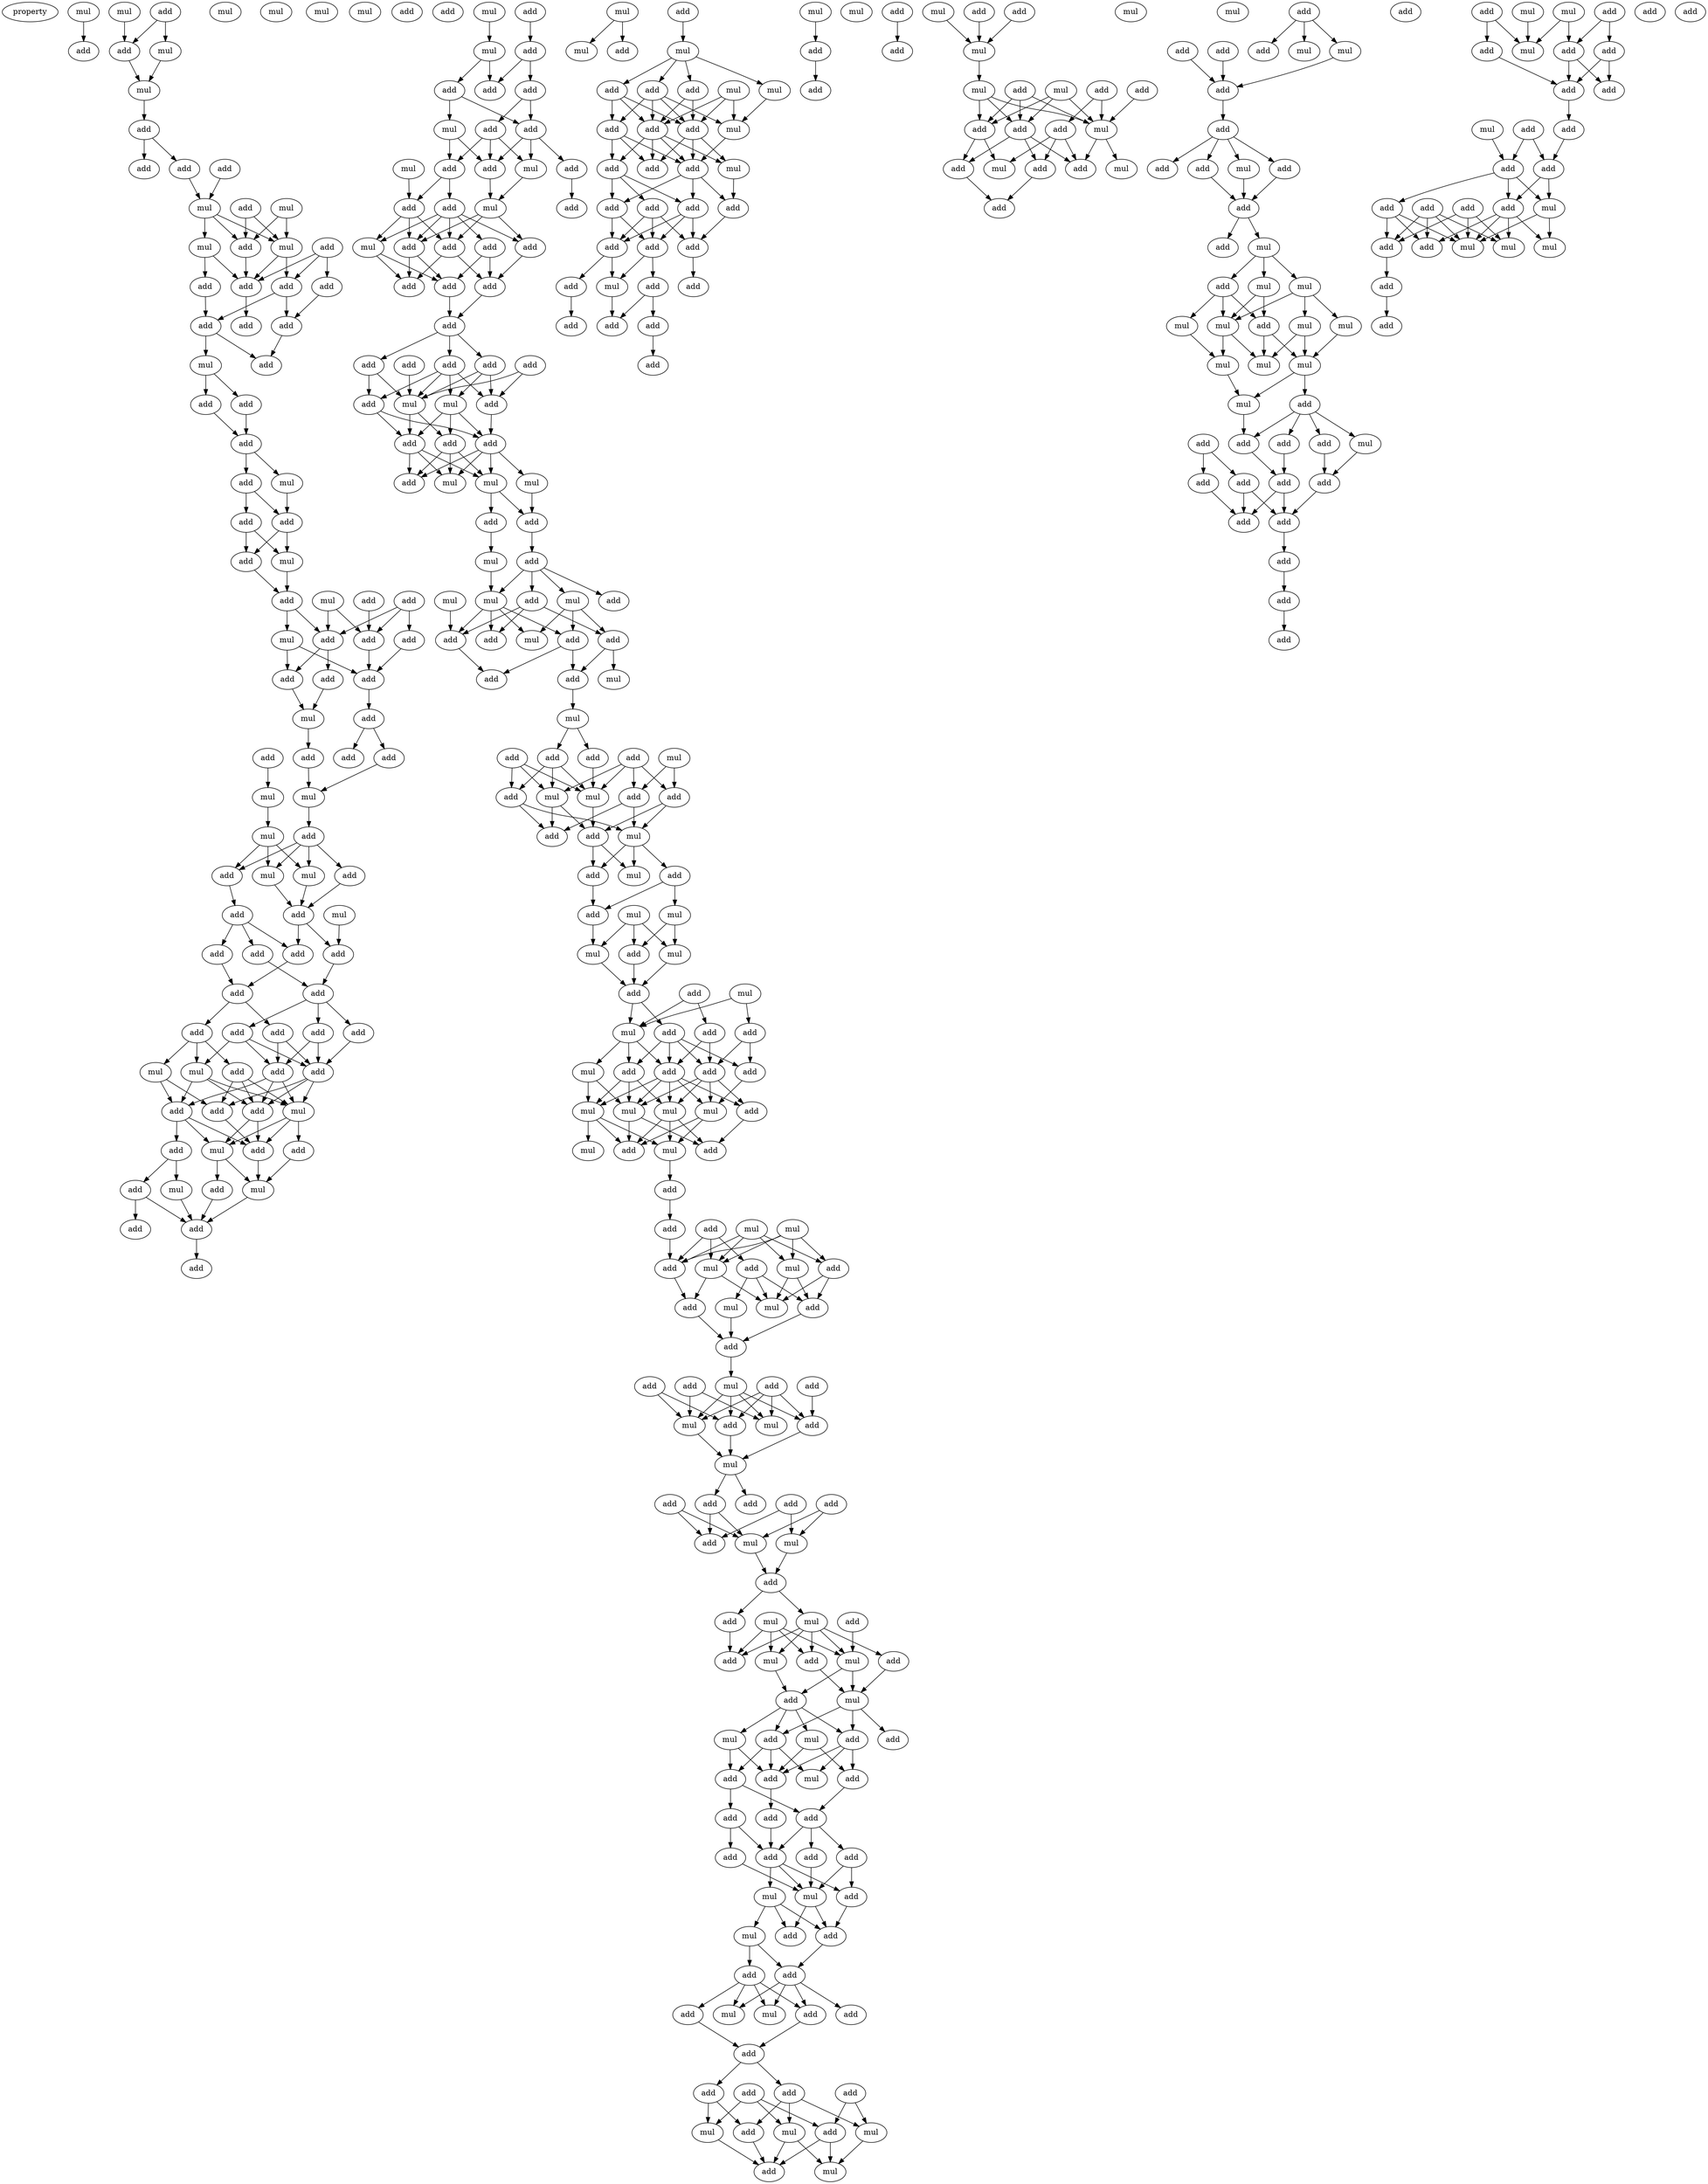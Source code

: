 digraph {
    node [fontcolor=black]
    property [mul=2,lf=1.3]
    0 [ label = mul ];
    1 [ label = add ];
    2 [ label = mul ];
    3 [ label = add ];
    4 [ label = add ];
    5 [ label = mul ];
    6 [ label = mul ];
    7 [ label = add ];
    8 [ label = add ];
    9 [ label = add ];
    10 [ label = add ];
    11 [ label = mul ];
    12 [ label = add ];
    13 [ label = mul ];
    14 [ label = add ];
    15 [ label = mul ];
    16 [ label = add ];
    17 [ label = mul ];
    18 [ label = add ];
    19 [ label = add ];
    20 [ label = add ];
    21 [ label = add ];
    22 [ label = mul ];
    23 [ label = add ];
    24 [ label = add ];
    25 [ label = add ];
    26 [ label = add ];
    27 [ label = mul ];
    28 [ label = mul ];
    29 [ label = mul ];
    30 [ label = add ];
    31 [ label = add ];
    32 [ label = add ];
    33 [ label = mul ];
    34 [ label = add ];
    35 [ label = mul ];
    36 [ label = add ];
    37 [ label = add ];
    38 [ label = add ];
    39 [ label = mul ];
    40 [ label = add ];
    41 [ label = add ];
    42 [ label = add ];
    43 [ label = mul ];
    44 [ label = mul ];
    45 [ label = add ];
    46 [ label = add ];
    47 [ label = add ];
    48 [ label = add ];
    49 [ label = add ];
    50 [ label = add ];
    51 [ label = add ];
    52 [ label = mul ];
    53 [ label = add ];
    54 [ label = add ];
    55 [ label = add ];
    56 [ label = add ];
    57 [ label = mul ];
    58 [ label = mul ];
    59 [ label = mul ];
    60 [ label = add ];
    61 [ label = mul ];
    62 [ label = mul ];
    63 [ label = add ];
    64 [ label = add ];
    65 [ label = mul ];
    66 [ label = add ];
    67 [ label = add ];
    68 [ label = add ];
    69 [ label = add ];
    70 [ label = add ];
    71 [ label = add ];
    72 [ label = add ];
    73 [ label = add ];
    74 [ label = add ];
    75 [ label = add ];
    76 [ label = add ];
    77 [ label = add ];
    78 [ label = add ];
    79 [ label = add ];
    80 [ label = add ];
    81 [ label = mul ];
    82 [ label = add ];
    83 [ label = mul ];
    84 [ label = add ];
    85 [ label = add ];
    86 [ label = add ];
    87 [ label = add ];
    88 [ label = mul ];
    89 [ label = add ];
    90 [ label = add ];
    91 [ label = add ];
    92 [ label = mul ];
    93 [ label = add ];
    94 [ label = add ];
    95 [ label = mul ];
    96 [ label = mul ];
    97 [ label = add ];
    98 [ label = add ];
    99 [ label = add ];
    100 [ label = add ];
    101 [ label = add ];
    102 [ label = mul ];
    103 [ label = add ];
    104 [ label = mul ];
    105 [ label = add ];
    106 [ label = add ];
    107 [ label = add ];
    108 [ label = mul ];
    109 [ label = add ];
    110 [ label = add ];
    111 [ label = add ];
    112 [ label = add ];
    113 [ label = mul ];
    114 [ label = add ];
    115 [ label = mul ];
    116 [ label = add ];
    117 [ label = mul ];
    118 [ label = add ];
    119 [ label = add ];
    120 [ label = mul ];
    121 [ label = add ];
    122 [ label = add ];
    123 [ label = add ];
    124 [ label = add ];
    125 [ label = add ];
    126 [ label = add ];
    127 [ label = add ];
    128 [ label = add ];
    129 [ label = add ];
    130 [ label = add ];
    131 [ label = add ];
    132 [ label = add ];
    133 [ label = add ];
    134 [ label = mul ];
    135 [ label = add ];
    136 [ label = add ];
    137 [ label = mul ];
    138 [ label = add ];
    139 [ label = add ];
    140 [ label = add ];
    141 [ label = mul ];
    142 [ label = mul ];
    143 [ label = mul ];
    144 [ label = add ];
    145 [ label = add ];
    146 [ label = add ];
    147 [ label = add ];
    148 [ label = mul ];
    149 [ label = mul ];
    150 [ label = mul ];
    151 [ label = mul ];
    152 [ label = add ];
    153 [ label = add ];
    154 [ label = add ];
    155 [ label = add ];
    156 [ label = add ];
    157 [ label = mul ];
    158 [ label = add ];
    159 [ label = add ];
    160 [ label = mul ];
    161 [ label = add ];
    162 [ label = mul ];
    163 [ label = add ];
    164 [ label = add ];
    165 [ label = add ];
    166 [ label = mul ];
    167 [ label = add ];
    168 [ label = add ];
    169 [ label = add ];
    170 [ label = add ];
    171 [ label = mul ];
    172 [ label = mul ];
    173 [ label = add ];
    174 [ label = add ];
    175 [ label = mul ];
    176 [ label = add ];
    177 [ label = mul ];
    178 [ label = add ];
    179 [ label = mul ];
    180 [ label = add ];
    181 [ label = mul ];
    182 [ label = mul ];
    183 [ label = mul ];
    184 [ label = add ];
    185 [ label = add ];
    186 [ label = mul ];
    187 [ label = add ];
    188 [ label = add ];
    189 [ label = add ];
    190 [ label = mul ];
    191 [ label = add ];
    192 [ label = mul ];
    193 [ label = add ];
    194 [ label = add ];
    195 [ label = add ];
    196 [ label = add ];
    197 [ label = mul ];
    198 [ label = mul ];
    199 [ label = add ];
    200 [ label = mul ];
    201 [ label = mul ];
    202 [ label = add ];
    203 [ label = mul ];
    204 [ label = mul ];
    205 [ label = add ];
    206 [ label = add ];
    207 [ label = add ];
    208 [ label = mul ];
    209 [ label = mul ];
    210 [ label = add ];
    211 [ label = add ];
    212 [ label = mul ];
    213 [ label = mul ];
    214 [ label = add ];
    215 [ label = add ];
    216 [ label = add ];
    217 [ label = mul ];
    218 [ label = mul ];
    219 [ label = add ];
    220 [ label = add ];
    221 [ label = add ];
    222 [ label = add ];
    223 [ label = add ];
    224 [ label = mul ];
    225 [ label = add ];
    226 [ label = mul ];
    227 [ label = add ];
    228 [ label = add ];
    229 [ label = mul ];
    230 [ label = mul ];
    231 [ label = add ];
    232 [ label = add ];
    233 [ label = add ];
    234 [ label = add ];
    235 [ label = add ];
    236 [ label = mul ];
    237 [ label = mul ];
    238 [ label = add ];
    239 [ label = add ];
    240 [ label = mul ];
    241 [ label = mul ];
    242 [ label = add ];
    243 [ label = add ];
    244 [ label = add ];
    245 [ label = mul ];
    246 [ label = add ];
    247 [ label = add ];
    248 [ label = mul ];
    249 [ label = mul ];
    250 [ label = add ];
    251 [ label = add ];
    252 [ label = add ];
    253 [ label = mul ];
    254 [ label = mul ];
    255 [ label = add ];
    256 [ label = add ];
    257 [ label = mul ];
    258 [ label = add ];
    259 [ label = add ];
    260 [ label = add ];
    261 [ label = add ];
    262 [ label = add ];
    263 [ label = add ];
    264 [ label = add ];
    265 [ label = add ];
    266 [ label = add ];
    267 [ label = add ];
    268 [ label = mul ];
    269 [ label = mul ];
    270 [ label = add ];
    271 [ label = mul ];
    272 [ label = add ];
    273 [ label = add ];
    274 [ label = add ];
    275 [ label = mul ];
    276 [ label = add ];
    277 [ label = mul ];
    278 [ label = add ];
    279 [ label = add ];
    280 [ label = add ];
    281 [ label = add ];
    282 [ label = add ];
    283 [ label = add ];
    284 [ label = add ];
    285 [ label = add ];
    286 [ label = mul ];
    287 [ label = mul ];
    288 [ label = mul ];
    289 [ label = add ];
    290 [ label = mul ];
    291 [ label = add ];
    292 [ label = mul ];
    293 [ label = mul ];
    294 [ label = add ];
    295 [ label = add ];
    296 [ label = mul ];
    297 [ label = add ];
    298 [ label = add ];
    299 [ label = mul ];
    300 [ label = add ];
    301 [ label = mul ];
    302 [ label = add ];
    303 [ label = add ];
    304 [ label = add ];
    305 [ label = mul ];
    306 [ label = add ];
    307 [ label = add ];
    308 [ label = mul ];
    309 [ label = add ];
    310 [ label = add ];
    311 [ label = add ];
    312 [ label = add ];
    313 [ label = add ];
    314 [ label = add ];
    315 [ label = add ];
    316 [ label = add ];
    317 [ label = add ];
    318 [ label = add ];
    319 [ label = add ];
    320 [ label = mul ];
    321 [ label = add ];
    322 [ label = add ];
    323 [ label = add ];
    324 [ label = add ];
    325 [ label = mul ];
    326 [ label = add ];
    327 [ label = mul ];
    328 [ label = add ];
    329 [ label = add ];
    330 [ label = add ];
    331 [ label = mul ];
    332 [ label = mul ];
    333 [ label = add ];
    334 [ label = add ];
    335 [ label = mul ];
    336 [ label = add ];
    337 [ label = add ];
    338 [ label = add ];
    339 [ label = mul ];
    340 [ label = mul ];
    341 [ label = add ];
    342 [ label = add ];
    343 [ label = add ];
    344 [ label = mul ];
    345 [ label = add ];
    346 [ label = add ];
    347 [ label = mul ];
    348 [ label = mul ];
    349 [ label = add ];
    350 [ label = add ];
    351 [ label = mul ];
    352 [ label = add ];
    353 [ label = mul ];
    354 [ label = mul ];
    355 [ label = add ];
    356 [ label = add ];
    357 [ label = add ];
    358 [ label = add ];
    359 [ label = add ];
    360 [ label = add ];
    361 [ label = add ];
    362 [ label = add ];
    363 [ label = mul ];
    364 [ label = add ];
    365 [ label = add ];
    366 [ label = add ];
    367 [ label = mul ];
    368 [ label = add ];
    369 [ label = mul ];
    370 [ label = mul ];
    371 [ label = mul ];
    372 [ label = add ];
    373 [ label = mul ];
    374 [ label = mul ];
    375 [ label = mul ];
    376 [ label = mul ];
    377 [ label = mul ];
    378 [ label = mul ];
    379 [ label = mul ];
    380 [ label = add ];
    381 [ label = add ];
    382 [ label = add ];
    383 [ label = add ];
    384 [ label = add ];
    385 [ label = mul ];
    386 [ label = add ];
    387 [ label = add ];
    388 [ label = add ];
    389 [ label = add ];
    390 [ label = add ];
    391 [ label = add ];
    392 [ label = add ];
    393 [ label = add ];
    394 [ label = add ];
    395 [ label = mul ];
    396 [ label = add ];
    397 [ label = add ];
    398 [ label = mul ];
    399 [ label = add ];
    400 [ label = mul ];
    401 [ label = add ];
    402 [ label = add ];
    403 [ label = add ];
    404 [ label = add ];
    405 [ label = add ];
    406 [ label = add ];
    407 [ label = add ];
    408 [ label = mul ];
    409 [ label = add ];
    410 [ label = add ];
    411 [ label = mul ];
    412 [ label = add ];
    413 [ label = add ];
    414 [ label = add ];
    415 [ label = add ];
    416 [ label = add ];
    417 [ label = add ];
    418 [ label = mul ];
    419 [ label = mul ];
    420 [ label = mul ];
    421 [ label = add ];
    422 [ label = add ];
    423 [ label = add ];
    0 -> 3 [ name = 0 ];
    1 -> 4 [ name = 1 ];
    1 -> 5 [ name = 2 ];
    2 -> 4 [ name = 3 ];
    4 -> 6 [ name = 4 ];
    5 -> 6 [ name = 5 ];
    6 -> 7 [ name = 6 ];
    7 -> 9 [ name = 7 ];
    7 -> 10 [ name = 8 ];
    8 -> 13 [ name = 9 ];
    10 -> 13 [ name = 10 ];
    11 -> 15 [ name = 11 ];
    11 -> 16 [ name = 12 ];
    12 -> 15 [ name = 13 ];
    12 -> 16 [ name = 14 ];
    13 -> 15 [ name = 15 ];
    13 -> 16 [ name = 16 ];
    13 -> 17 [ name = 17 ];
    14 -> 18 [ name = 18 ];
    14 -> 19 [ name = 19 ];
    14 -> 20 [ name = 20 ];
    15 -> 18 [ name = 21 ];
    15 -> 20 [ name = 22 ];
    16 -> 18 [ name = 23 ];
    17 -> 18 [ name = 24 ];
    17 -> 21 [ name = 25 ];
    18 -> 25 [ name = 26 ];
    19 -> 24 [ name = 27 ];
    20 -> 23 [ name = 28 ];
    20 -> 24 [ name = 29 ];
    21 -> 23 [ name = 30 ];
    23 -> 26 [ name = 31 ];
    23 -> 27 [ name = 32 ];
    24 -> 26 [ name = 33 ];
    27 -> 30 [ name = 34 ];
    27 -> 31 [ name = 35 ];
    30 -> 32 [ name = 36 ];
    31 -> 32 [ name = 37 ];
    32 -> 34 [ name = 38 ];
    32 -> 35 [ name = 39 ];
    34 -> 36 [ name = 40 ];
    34 -> 37 [ name = 41 ];
    35 -> 37 [ name = 42 ];
    36 -> 38 [ name = 43 ];
    36 -> 39 [ name = 44 ];
    37 -> 38 [ name = 45 ];
    37 -> 39 [ name = 46 ];
    38 -> 42 [ name = 47 ];
    39 -> 42 [ name = 48 ];
    40 -> 45 [ name = 49 ];
    40 -> 46 [ name = 50 ];
    40 -> 47 [ name = 51 ];
    41 -> 45 [ name = 52 ];
    42 -> 44 [ name = 53 ];
    42 -> 47 [ name = 54 ];
    43 -> 45 [ name = 55 ];
    43 -> 47 [ name = 56 ];
    44 -> 48 [ name = 57 ];
    44 -> 50 [ name = 58 ];
    45 -> 48 [ name = 59 ];
    46 -> 48 [ name = 60 ];
    47 -> 49 [ name = 61 ];
    47 -> 50 [ name = 62 ];
    48 -> 51 [ name = 63 ];
    49 -> 52 [ name = 64 ];
    50 -> 52 [ name = 65 ];
    51 -> 55 [ name = 66 ];
    51 -> 56 [ name = 67 ];
    52 -> 53 [ name = 68 ];
    53 -> 57 [ name = 69 ];
    54 -> 58 [ name = 70 ];
    55 -> 57 [ name = 71 ];
    57 -> 60 [ name = 72 ];
    58 -> 59 [ name = 73 ];
    59 -> 61 [ name = 74 ];
    59 -> 62 [ name = 75 ];
    59 -> 64 [ name = 76 ];
    60 -> 61 [ name = 77 ];
    60 -> 62 [ name = 78 ];
    60 -> 63 [ name = 79 ];
    60 -> 64 [ name = 80 ];
    61 -> 66 [ name = 81 ];
    62 -> 66 [ name = 82 ];
    63 -> 66 [ name = 83 ];
    64 -> 67 [ name = 84 ];
    65 -> 68 [ name = 85 ];
    66 -> 68 [ name = 86 ];
    66 -> 72 [ name = 87 ];
    67 -> 70 [ name = 88 ];
    67 -> 71 [ name = 89 ];
    67 -> 72 [ name = 90 ];
    68 -> 73 [ name = 91 ];
    70 -> 73 [ name = 92 ];
    71 -> 74 [ name = 93 ];
    72 -> 74 [ name = 94 ];
    73 -> 75 [ name = 95 ];
    73 -> 76 [ name = 96 ];
    73 -> 77 [ name = 97 ];
    74 -> 78 [ name = 98 ];
    74 -> 79 [ name = 99 ];
    75 -> 84 [ name = 100 ];
    76 -> 82 [ name = 101 ];
    76 -> 84 [ name = 102 ];
    77 -> 81 [ name = 103 ];
    77 -> 82 [ name = 104 ];
    77 -> 84 [ name = 105 ];
    78 -> 80 [ name = 106 ];
    78 -> 81 [ name = 107 ];
    78 -> 83 [ name = 108 ];
    79 -> 82 [ name = 109 ];
    79 -> 84 [ name = 110 ];
    80 -> 86 [ name = 111 ];
    80 -> 87 [ name = 112 ];
    80 -> 88 [ name = 113 ];
    81 -> 85 [ name = 114 ];
    81 -> 87 [ name = 115 ];
    81 -> 88 [ name = 116 ];
    82 -> 85 [ name = 117 ];
    82 -> 87 [ name = 118 ];
    82 -> 88 [ name = 119 ];
    83 -> 85 [ name = 120 ];
    83 -> 86 [ name = 121 ];
    84 -> 86 [ name = 122 ];
    84 -> 87 [ name = 123 ];
    84 -> 88 [ name = 124 ];
    85 -> 89 [ name = 125 ];
    85 -> 90 [ name = 126 ];
    85 -> 92 [ name = 127 ];
    86 -> 90 [ name = 128 ];
    87 -> 90 [ name = 129 ];
    87 -> 92 [ name = 130 ];
    88 -> 90 [ name = 131 ];
    88 -> 91 [ name = 132 ];
    88 -> 92 [ name = 133 ];
    89 -> 93 [ name = 134 ];
    89 -> 96 [ name = 135 ];
    90 -> 95 [ name = 136 ];
    91 -> 95 [ name = 137 ];
    92 -> 94 [ name = 138 ];
    92 -> 95 [ name = 139 ];
    93 -> 97 [ name = 140 ];
    93 -> 98 [ name = 141 ];
    94 -> 98 [ name = 142 ];
    95 -> 98 [ name = 143 ];
    96 -> 98 [ name = 144 ];
    98 -> 99 [ name = 145 ];
    101 -> 103 [ name = 146 ];
    102 -> 104 [ name = 147 ];
    103 -> 105 [ name = 148 ];
    103 -> 107 [ name = 149 ];
    104 -> 105 [ name = 150 ];
    104 -> 106 [ name = 151 ];
    106 -> 108 [ name = 152 ];
    106 -> 110 [ name = 153 ];
    107 -> 109 [ name = 154 ];
    107 -> 110 [ name = 155 ];
    108 -> 111 [ name = 156 ];
    108 -> 112 [ name = 157 ];
    109 -> 111 [ name = 158 ];
    109 -> 112 [ name = 159 ];
    109 -> 113 [ name = 160 ];
    110 -> 112 [ name = 161 ];
    110 -> 113 [ name = 162 ];
    110 -> 114 [ name = 163 ];
    111 -> 116 [ name = 164 ];
    111 -> 119 [ name = 165 ];
    112 -> 117 [ name = 166 ];
    113 -> 117 [ name = 167 ];
    114 -> 118 [ name = 168 ];
    115 -> 119 [ name = 169 ];
    116 -> 120 [ name = 170 ];
    116 -> 121 [ name = 171 ];
    116 -> 122 [ name = 172 ];
    116 -> 123 [ name = 173 ];
    116 -> 124 [ name = 174 ];
    117 -> 121 [ name = 175 ];
    117 -> 122 [ name = 176 ];
    117 -> 124 [ name = 177 ];
    119 -> 120 [ name = 178 ];
    119 -> 121 [ name = 179 ];
    119 -> 124 [ name = 180 ];
    120 -> 126 [ name = 181 ];
    120 -> 127 [ name = 182 ];
    121 -> 125 [ name = 183 ];
    121 -> 127 [ name = 184 ];
    122 -> 125 [ name = 185 ];
    123 -> 125 [ name = 186 ];
    123 -> 126 [ name = 187 ];
    124 -> 126 [ name = 188 ];
    124 -> 127 [ name = 189 ];
    125 -> 128 [ name = 190 ];
    126 -> 128 [ name = 191 ];
    128 -> 131 [ name = 192 ];
    128 -> 132 [ name = 193 ];
    128 -> 133 [ name = 194 ];
    129 -> 137 [ name = 195 ];
    130 -> 135 [ name = 196 ];
    130 -> 137 [ name = 197 ];
    131 -> 136 [ name = 198 ];
    131 -> 137 [ name = 199 ];
    132 -> 134 [ name = 200 ];
    132 -> 135 [ name = 201 ];
    132 -> 136 [ name = 202 ];
    132 -> 137 [ name = 203 ];
    133 -> 134 [ name = 204 ];
    133 -> 135 [ name = 205 ];
    133 -> 137 [ name = 206 ];
    134 -> 138 [ name = 207 ];
    134 -> 139 [ name = 208 ];
    134 -> 140 [ name = 209 ];
    135 -> 138 [ name = 210 ];
    136 -> 138 [ name = 211 ];
    136 -> 140 [ name = 212 ];
    137 -> 139 [ name = 213 ];
    137 -> 140 [ name = 214 ];
    138 -> 141 [ name = 215 ];
    138 -> 142 [ name = 216 ];
    138 -> 143 [ name = 217 ];
    138 -> 144 [ name = 218 ];
    139 -> 142 [ name = 219 ];
    139 -> 143 [ name = 220 ];
    139 -> 144 [ name = 221 ];
    140 -> 142 [ name = 222 ];
    140 -> 143 [ name = 223 ];
    140 -> 144 [ name = 224 ];
    141 -> 146 [ name = 225 ];
    143 -> 145 [ name = 226 ];
    143 -> 146 [ name = 227 ];
    145 -> 148 [ name = 228 ];
    146 -> 147 [ name = 229 ];
    147 -> 150 [ name = 230 ];
    147 -> 151 [ name = 231 ];
    147 -> 152 [ name = 232 ];
    147 -> 153 [ name = 233 ];
    148 -> 151 [ name = 234 ];
    149 -> 156 [ name = 235 ];
    150 -> 154 [ name = 236 ];
    150 -> 157 [ name = 237 ];
    150 -> 158 [ name = 238 ];
    151 -> 154 [ name = 239 ];
    151 -> 155 [ name = 240 ];
    151 -> 156 [ name = 241 ];
    151 -> 157 [ name = 242 ];
    153 -> 155 [ name = 243 ];
    153 -> 156 [ name = 244 ];
    153 -> 158 [ name = 245 ];
    154 -> 159 [ name = 246 ];
    154 -> 161 [ name = 247 ];
    156 -> 161 [ name = 248 ];
    158 -> 159 [ name = 249 ];
    158 -> 160 [ name = 250 ];
    159 -> 162 [ name = 251 ];
    162 -> 164 [ name = 252 ];
    162 -> 167 [ name = 253 ];
    163 -> 168 [ name = 254 ];
    163 -> 170 [ name = 255 ];
    163 -> 171 [ name = 256 ];
    163 -> 172 [ name = 257 ];
    164 -> 171 [ name = 258 ];
    165 -> 169 [ name = 259 ];
    165 -> 171 [ name = 260 ];
    165 -> 172 [ name = 261 ];
    166 -> 168 [ name = 262 ];
    166 -> 170 [ name = 263 ];
    167 -> 169 [ name = 264 ];
    167 -> 171 [ name = 265 ];
    167 -> 172 [ name = 266 ];
    168 -> 174 [ name = 267 ];
    168 -> 175 [ name = 268 ];
    169 -> 173 [ name = 269 ];
    169 -> 175 [ name = 270 ];
    170 -> 173 [ name = 271 ];
    170 -> 175 [ name = 272 ];
    171 -> 174 [ name = 273 ];
    172 -> 173 [ name = 274 ];
    172 -> 174 [ name = 275 ];
    174 -> 177 [ name = 276 ];
    174 -> 178 [ name = 277 ];
    175 -> 176 [ name = 278 ];
    175 -> 177 [ name = 279 ];
    175 -> 178 [ name = 280 ];
    176 -> 180 [ name = 281 ];
    176 -> 181 [ name = 282 ];
    178 -> 180 [ name = 283 ];
    179 -> 182 [ name = 284 ];
    179 -> 183 [ name = 285 ];
    179 -> 184 [ name = 286 ];
    180 -> 183 [ name = 287 ];
    181 -> 182 [ name = 288 ];
    181 -> 184 [ name = 289 ];
    182 -> 185 [ name = 290 ];
    183 -> 185 [ name = 291 ];
    184 -> 185 [ name = 292 ];
    185 -> 189 [ name = 293 ];
    185 -> 190 [ name = 294 ];
    186 -> 190 [ name = 295 ];
    186 -> 191 [ name = 296 ];
    187 -> 188 [ name = 297 ];
    187 -> 190 [ name = 298 ];
    188 -> 193 [ name = 299 ];
    188 -> 196 [ name = 300 ];
    189 -> 193 [ name = 301 ];
    189 -> 194 [ name = 302 ];
    189 -> 195 [ name = 303 ];
    189 -> 196 [ name = 304 ];
    190 -> 192 [ name = 305 ];
    190 -> 193 [ name = 306 ];
    190 -> 195 [ name = 307 ];
    191 -> 194 [ name = 308 ];
    191 -> 196 [ name = 309 ];
    192 -> 200 [ name = 310 ];
    192 -> 201 [ name = 311 ];
    193 -> 197 [ name = 312 ];
    193 -> 198 [ name = 313 ];
    193 -> 199 [ name = 314 ];
    193 -> 200 [ name = 315 ];
    193 -> 201 [ name = 316 ];
    194 -> 197 [ name = 317 ];
    195 -> 198 [ name = 318 ];
    195 -> 200 [ name = 319 ];
    195 -> 201 [ name = 320 ];
    196 -> 197 [ name = 321 ];
    196 -> 198 [ name = 322 ];
    196 -> 199 [ name = 323 ];
    196 -> 201 [ name = 324 ];
    197 -> 202 [ name = 325 ];
    197 -> 204 [ name = 326 ];
    198 -> 202 [ name = 327 ];
    198 -> 204 [ name = 328 ];
    198 -> 205 [ name = 329 ];
    199 -> 205 [ name = 330 ];
    200 -> 202 [ name = 331 ];
    200 -> 203 [ name = 332 ];
    200 -> 204 [ name = 333 ];
    201 -> 202 [ name = 334 ];
    201 -> 205 [ name = 335 ];
    204 -> 206 [ name = 336 ];
    206 -> 207 [ name = 337 ];
    207 -> 211 [ name = 338 ];
    208 -> 211 [ name = 339 ];
    208 -> 212 [ name = 340 ];
    208 -> 213 [ name = 341 ];
    208 -> 214 [ name = 342 ];
    209 -> 211 [ name = 343 ];
    209 -> 212 [ name = 344 ];
    209 -> 213 [ name = 345 ];
    209 -> 214 [ name = 346 ];
    210 -> 211 [ name = 347 ];
    210 -> 213 [ name = 348 ];
    210 -> 215 [ name = 349 ];
    211 -> 219 [ name = 350 ];
    212 -> 216 [ name = 351 ];
    212 -> 217 [ name = 352 ];
    213 -> 217 [ name = 353 ];
    213 -> 219 [ name = 354 ];
    214 -> 216 [ name = 355 ];
    214 -> 217 [ name = 356 ];
    215 -> 216 [ name = 357 ];
    215 -> 217 [ name = 358 ];
    215 -> 218 [ name = 359 ];
    216 -> 220 [ name = 360 ];
    218 -> 220 [ name = 361 ];
    219 -> 220 [ name = 362 ];
    220 -> 224 [ name = 363 ];
    221 -> 228 [ name = 364 ];
    221 -> 229 [ name = 365 ];
    222 -> 227 [ name = 366 ];
    223 -> 226 [ name = 367 ];
    223 -> 227 [ name = 368 ];
    223 -> 228 [ name = 369 ];
    223 -> 229 [ name = 370 ];
    224 -> 226 [ name = 371 ];
    224 -> 227 [ name = 372 ];
    224 -> 228 [ name = 373 ];
    224 -> 229 [ name = 374 ];
    225 -> 226 [ name = 375 ];
    225 -> 229 [ name = 376 ];
    227 -> 230 [ name = 377 ];
    228 -> 230 [ name = 378 ];
    229 -> 230 [ name = 379 ];
    230 -> 233 [ name = 380 ];
    230 -> 234 [ name = 381 ];
    231 -> 236 [ name = 382 ];
    231 -> 237 [ name = 383 ];
    232 -> 236 [ name = 384 ];
    232 -> 238 [ name = 385 ];
    234 -> 236 [ name = 386 ];
    234 -> 238 [ name = 387 ];
    235 -> 237 [ name = 388 ];
    235 -> 238 [ name = 389 ];
    236 -> 239 [ name = 390 ];
    237 -> 239 [ name = 391 ];
    239 -> 240 [ name = 392 ];
    239 -> 243 [ name = 393 ];
    240 -> 244 [ name = 394 ];
    240 -> 245 [ name = 395 ];
    240 -> 246 [ name = 396 ];
    240 -> 247 [ name = 397 ];
    240 -> 248 [ name = 398 ];
    241 -> 244 [ name = 399 ];
    241 -> 245 [ name = 400 ];
    241 -> 246 [ name = 401 ];
    241 -> 248 [ name = 402 ];
    242 -> 248 [ name = 403 ];
    243 -> 244 [ name = 404 ];
    245 -> 250 [ name = 405 ];
    246 -> 249 [ name = 406 ];
    247 -> 249 [ name = 407 ];
    248 -> 249 [ name = 408 ];
    248 -> 250 [ name = 409 ];
    249 -> 251 [ name = 410 ];
    249 -> 252 [ name = 411 ];
    249 -> 255 [ name = 412 ];
    250 -> 251 [ name = 413 ];
    250 -> 252 [ name = 414 ];
    250 -> 253 [ name = 415 ];
    250 -> 254 [ name = 416 ];
    251 -> 256 [ name = 417 ];
    251 -> 257 [ name = 418 ];
    251 -> 258 [ name = 419 ];
    252 -> 257 [ name = 420 ];
    252 -> 258 [ name = 421 ];
    252 -> 259 [ name = 422 ];
    253 -> 258 [ name = 423 ];
    253 -> 259 [ name = 424 ];
    254 -> 256 [ name = 425 ];
    254 -> 258 [ name = 426 ];
    256 -> 262 [ name = 427 ];
    258 -> 260 [ name = 428 ];
    259 -> 261 [ name = 429 ];
    259 -> 262 [ name = 430 ];
    260 -> 263 [ name = 431 ];
    261 -> 263 [ name = 432 ];
    261 -> 265 [ name = 433 ];
    262 -> 263 [ name = 434 ];
    262 -> 264 [ name = 435 ];
    262 -> 266 [ name = 436 ];
    263 -> 267 [ name = 437 ];
    263 -> 268 [ name = 438 ];
    263 -> 269 [ name = 439 ];
    264 -> 269 [ name = 440 ];
    265 -> 269 [ name = 441 ];
    266 -> 267 [ name = 442 ];
    266 -> 269 [ name = 443 ];
    267 -> 272 [ name = 444 ];
    268 -> 270 [ name = 445 ];
    268 -> 271 [ name = 446 ];
    268 -> 272 [ name = 447 ];
    269 -> 270 [ name = 448 ];
    269 -> 272 [ name = 449 ];
    271 -> 273 [ name = 450 ];
    271 -> 274 [ name = 451 ];
    272 -> 274 [ name = 452 ];
    273 -> 275 [ name = 453 ];
    273 -> 277 [ name = 454 ];
    273 -> 278 [ name = 455 ];
    273 -> 279 [ name = 456 ];
    274 -> 275 [ name = 457 ];
    274 -> 276 [ name = 458 ];
    274 -> 277 [ name = 459 ];
    274 -> 279 [ name = 460 ];
    278 -> 280 [ name = 461 ];
    279 -> 280 [ name = 462 ];
    280 -> 281 [ name = 463 ];
    280 -> 282 [ name = 464 ];
    281 -> 287 [ name = 465 ];
    281 -> 288 [ name = 466 ];
    281 -> 289 [ name = 467 ];
    282 -> 286 [ name = 468 ];
    282 -> 289 [ name = 469 ];
    283 -> 285 [ name = 470 ];
    283 -> 286 [ name = 471 ];
    283 -> 287 [ name = 472 ];
    284 -> 285 [ name = 473 ];
    284 -> 288 [ name = 474 ];
    285 -> 290 [ name = 475 ];
    285 -> 291 [ name = 476 ];
    286 -> 291 [ name = 477 ];
    287 -> 290 [ name = 478 ];
    287 -> 291 [ name = 479 ];
    288 -> 290 [ name = 480 ];
    289 -> 291 [ name = 481 ];
    292 -> 293 [ name = 482 ];
    292 -> 294 [ name = 483 ];
    295 -> 296 [ name = 484 ];
    296 -> 297 [ name = 485 ];
    296 -> 298 [ name = 486 ];
    296 -> 300 [ name = 487 ];
    296 -> 301 [ name = 488 ];
    297 -> 302 [ name = 489 ];
    297 -> 303 [ name = 490 ];
    298 -> 302 [ name = 491 ];
    298 -> 303 [ name = 492 ];
    298 -> 304 [ name = 493 ];
    299 -> 302 [ name = 494 ];
    299 -> 303 [ name = 495 ];
    299 -> 305 [ name = 496 ];
    300 -> 302 [ name = 497 ];
    300 -> 303 [ name = 498 ];
    300 -> 304 [ name = 499 ];
    300 -> 305 [ name = 500 ];
    301 -> 305 [ name = 501 ];
    302 -> 306 [ name = 502 ];
    302 -> 307 [ name = 503 ];
    302 -> 308 [ name = 504 ];
    303 -> 306 [ name = 505 ];
    303 -> 307 [ name = 506 ];
    303 -> 308 [ name = 507 ];
    303 -> 309 [ name = 508 ];
    304 -> 306 [ name = 509 ];
    304 -> 307 [ name = 510 ];
    304 -> 309 [ name = 511 ];
    305 -> 306 [ name = 512 ];
    306 -> 310 [ name = 513 ];
    306 -> 312 [ name = 514 ];
    306 -> 313 [ name = 515 ];
    308 -> 313 [ name = 516 ];
    309 -> 310 [ name = 517 ];
    309 -> 311 [ name = 518 ];
    309 -> 312 [ name = 519 ];
    310 -> 314 [ name = 520 ];
    310 -> 315 [ name = 521 ];
    310 -> 316 [ name = 522 ];
    311 -> 314 [ name = 523 ];
    311 -> 315 [ name = 524 ];
    311 -> 316 [ name = 525 ];
    312 -> 315 [ name = 526 ];
    312 -> 316 [ name = 527 ];
    313 -> 314 [ name = 528 ];
    314 -> 317 [ name = 529 ];
    315 -> 319 [ name = 530 ];
    315 -> 320 [ name = 531 ];
    316 -> 318 [ name = 532 ];
    316 -> 320 [ name = 533 ];
    318 -> 321 [ name = 534 ];
    318 -> 323 [ name = 535 ];
    319 -> 322 [ name = 536 ];
    320 -> 323 [ name = 537 ];
    321 -> 324 [ name = 538 ];
    325 -> 326 [ name = 539 ];
    326 -> 328 [ name = 540 ];
    329 -> 330 [ name = 541 ];
    331 -> 335 [ name = 542 ];
    333 -> 335 [ name = 543 ];
    334 -> 335 [ name = 544 ];
    335 -> 339 [ name = 545 ];
    336 -> 342 [ name = 546 ];
    336 -> 344 [ name = 547 ];
    337 -> 341 [ name = 548 ];
    337 -> 343 [ name = 549 ];
    337 -> 344 [ name = 550 ];
    338 -> 344 [ name = 551 ];
    339 -> 341 [ name = 552 ];
    339 -> 343 [ name = 553 ];
    339 -> 344 [ name = 554 ];
    340 -> 341 [ name = 555 ];
    340 -> 343 [ name = 556 ];
    340 -> 344 [ name = 557 ];
    341 -> 346 [ name = 558 ];
    341 -> 348 [ name = 559 ];
    342 -> 345 [ name = 560 ];
    342 -> 348 [ name = 561 ];
    342 -> 349 [ name = 562 ];
    343 -> 345 [ name = 563 ];
    343 -> 346 [ name = 564 ];
    343 -> 349 [ name = 565 ];
    344 -> 347 [ name = 566 ];
    344 -> 349 [ name = 567 ];
    345 -> 350 [ name = 568 ];
    346 -> 350 [ name = 569 ];
    352 -> 353 [ name = 570 ];
    352 -> 354 [ name = 571 ];
    352 -> 357 [ name = 572 ];
    354 -> 358 [ name = 573 ];
    355 -> 358 [ name = 574 ];
    356 -> 358 [ name = 575 ];
    358 -> 359 [ name = 576 ];
    359 -> 361 [ name = 577 ];
    359 -> 362 [ name = 578 ];
    359 -> 363 [ name = 579 ];
    359 -> 364 [ name = 580 ];
    362 -> 365 [ name = 581 ];
    363 -> 365 [ name = 582 ];
    364 -> 365 [ name = 583 ];
    365 -> 366 [ name = 584 ];
    365 -> 367 [ name = 585 ];
    367 -> 368 [ name = 586 ];
    367 -> 369 [ name = 587 ];
    367 -> 370 [ name = 588 ];
    368 -> 371 [ name = 589 ];
    368 -> 372 [ name = 590 ];
    368 -> 375 [ name = 591 ];
    369 -> 372 [ name = 592 ];
    369 -> 375 [ name = 593 ];
    370 -> 373 [ name = 594 ];
    370 -> 374 [ name = 595 ];
    370 -> 375 [ name = 596 ];
    371 -> 377 [ name = 597 ];
    372 -> 376 [ name = 598 ];
    372 -> 378 [ name = 599 ];
    373 -> 376 [ name = 600 ];
    373 -> 378 [ name = 601 ];
    374 -> 376 [ name = 602 ];
    375 -> 377 [ name = 603 ];
    375 -> 378 [ name = 604 ];
    376 -> 379 [ name = 605 ];
    376 -> 380 [ name = 606 ];
    377 -> 379 [ name = 607 ];
    379 -> 384 [ name = 608 ];
    380 -> 381 [ name = 609 ];
    380 -> 382 [ name = 610 ];
    380 -> 384 [ name = 611 ];
    380 -> 385 [ name = 612 ];
    381 -> 388 [ name = 613 ];
    382 -> 389 [ name = 614 ];
    383 -> 386 [ name = 615 ];
    383 -> 387 [ name = 616 ];
    384 -> 388 [ name = 617 ];
    385 -> 389 [ name = 618 ];
    386 -> 390 [ name = 619 ];
    386 -> 391 [ name = 620 ];
    387 -> 390 [ name = 621 ];
    388 -> 390 [ name = 622 ];
    388 -> 391 [ name = 623 ];
    389 -> 391 [ name = 624 ];
    391 -> 392 [ name = 625 ];
    392 -> 393 [ name = 626 ];
    393 -> 394 [ name = 627 ];
    395 -> 400 [ name = 628 ];
    396 -> 400 [ name = 629 ];
    396 -> 401 [ name = 630 ];
    397 -> 399 [ name = 631 ];
    397 -> 402 [ name = 632 ];
    398 -> 399 [ name = 633 ];
    398 -> 400 [ name = 634 ];
    399 -> 403 [ name = 635 ];
    399 -> 404 [ name = 636 ];
    401 -> 403 [ name = 637 ];
    402 -> 403 [ name = 638 ];
    402 -> 404 [ name = 639 ];
    403 -> 405 [ name = 640 ];
    405 -> 410 [ name = 641 ];
    407 -> 409 [ name = 642 ];
    407 -> 410 [ name = 643 ];
    408 -> 409 [ name = 644 ];
    409 -> 411 [ name = 645 ];
    409 -> 414 [ name = 646 ];
    409 -> 415 [ name = 647 ];
    410 -> 411 [ name = 648 ];
    410 -> 415 [ name = 649 ];
    411 -> 418 [ name = 650 ];
    411 -> 420 [ name = 651 ];
    412 -> 416 [ name = 652 ];
    412 -> 417 [ name = 653 ];
    412 -> 418 [ name = 654 ];
    412 -> 419 [ name = 655 ];
    413 -> 417 [ name = 656 ];
    413 -> 418 [ name = 657 ];
    413 -> 419 [ name = 658 ];
    414 -> 416 [ name = 659 ];
    414 -> 417 [ name = 660 ];
    414 -> 418 [ name = 661 ];
    415 -> 416 [ name = 662 ];
    415 -> 418 [ name = 663 ];
    415 -> 419 [ name = 664 ];
    415 -> 420 [ name = 665 ];
    417 -> 421 [ name = 666 ];
    421 -> 423 [ name = 667 ];
}
